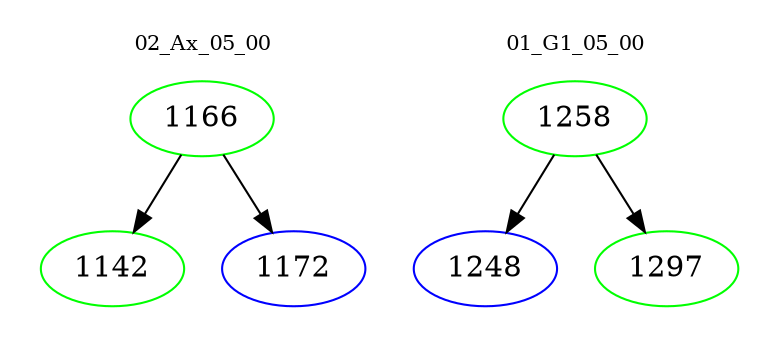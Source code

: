 digraph{
subgraph cluster_0 {
color = white
label = "02_Ax_05_00";
fontsize=10;
T0_1166 [label="1166", color="green"]
T0_1166 -> T0_1142 [color="black"]
T0_1142 [label="1142", color="green"]
T0_1166 -> T0_1172 [color="black"]
T0_1172 [label="1172", color="blue"]
}
subgraph cluster_1 {
color = white
label = "01_G1_05_00";
fontsize=10;
T1_1258 [label="1258", color="green"]
T1_1258 -> T1_1248 [color="black"]
T1_1248 [label="1248", color="blue"]
T1_1258 -> T1_1297 [color="black"]
T1_1297 [label="1297", color="green"]
}
}
